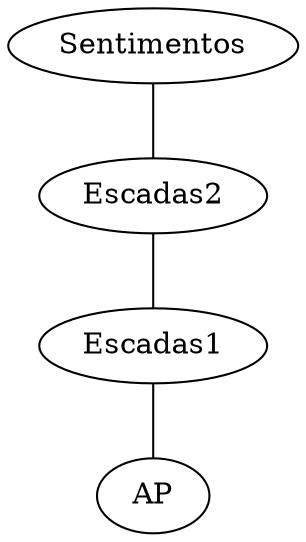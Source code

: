 graph PathGraph {
    "Sentimentos" -- "Escadas2";
    "Escadas2" -- "Escadas1";
    "Escadas1" -- "AP";
}
